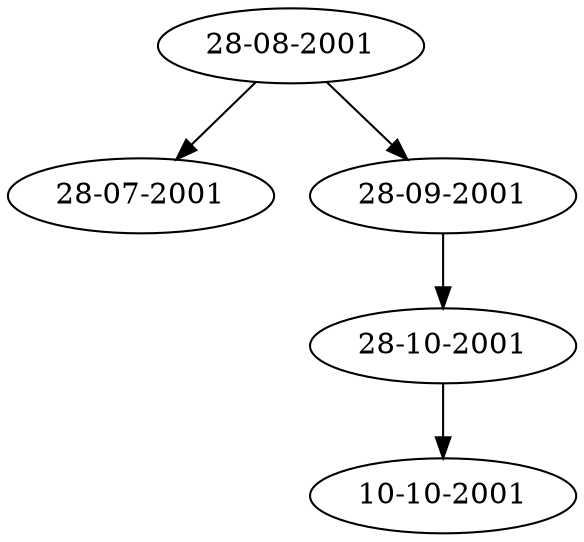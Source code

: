 digraph G {
Nodo0x1acddc1b650[label = "28-08-2001"]
Nodo0x1acddc1b650->Nodo0x1acddc1b810
Nodo0x1acddc1b650->Nodo0x1acddc1b830
Nodo0x1acddc1b810[label = "28-07-2001"]
Nodo0x1acddc1b830[label = "28-09-2001"]
Nodo0x1acddc1b830->Nodo0x1acddc1b950
Nodo0x1acddc1b950[label = "28-10-2001"]
Nodo0x1acddc1b950->Nodo0x1acddc1b8f0
Nodo0x1acddc1b8f0[label = "10-10-2001"]
}
